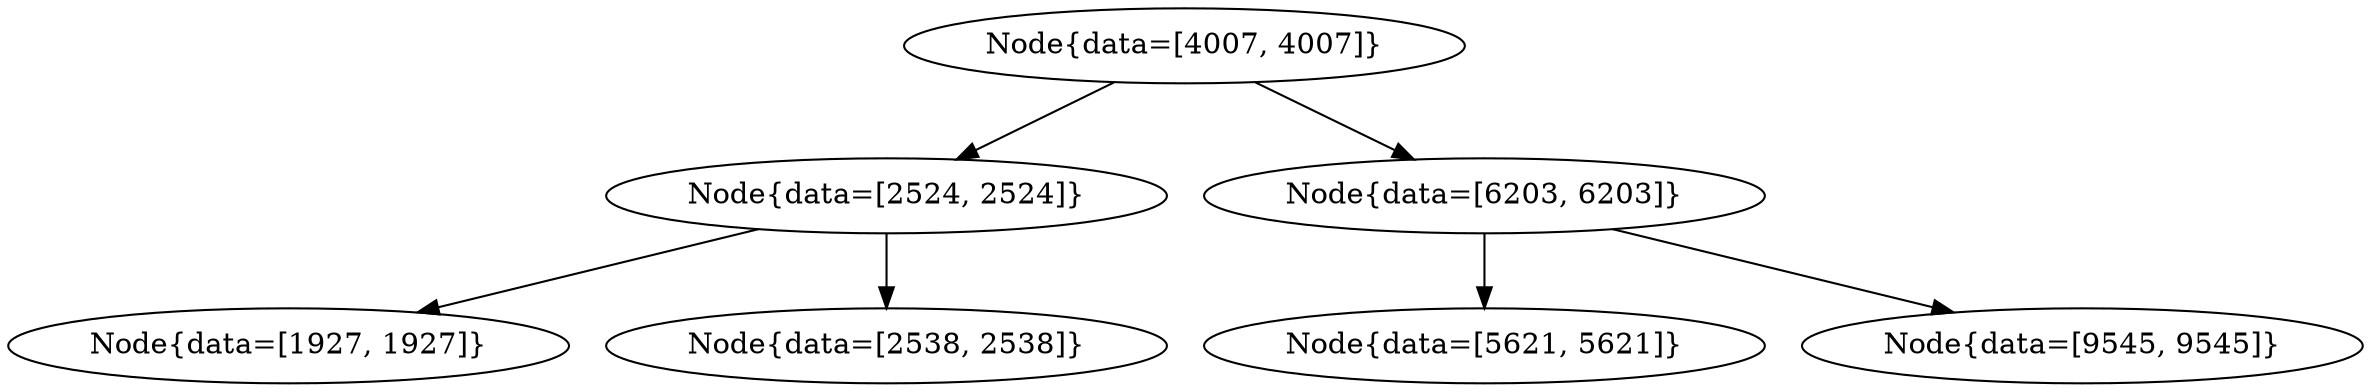 digraph G{
780009887 [label="Node{data=[4007, 4007]}"]
780009887 -> 1416122263
1416122263 [label="Node{data=[2524, 2524]}"]
1416122263 -> 524448829
524448829 [label="Node{data=[1927, 1927]}"]
1416122263 -> 822379173
822379173 [label="Node{data=[2538, 2538]}"]
780009887 -> 1873289187
1873289187 [label="Node{data=[6203, 6203]}"]
1873289187 -> 2032857462
2032857462 [label="Node{data=[5621, 5621]}"]
1873289187 -> 1967493618
1967493618 [label="Node{data=[9545, 9545]}"]
}